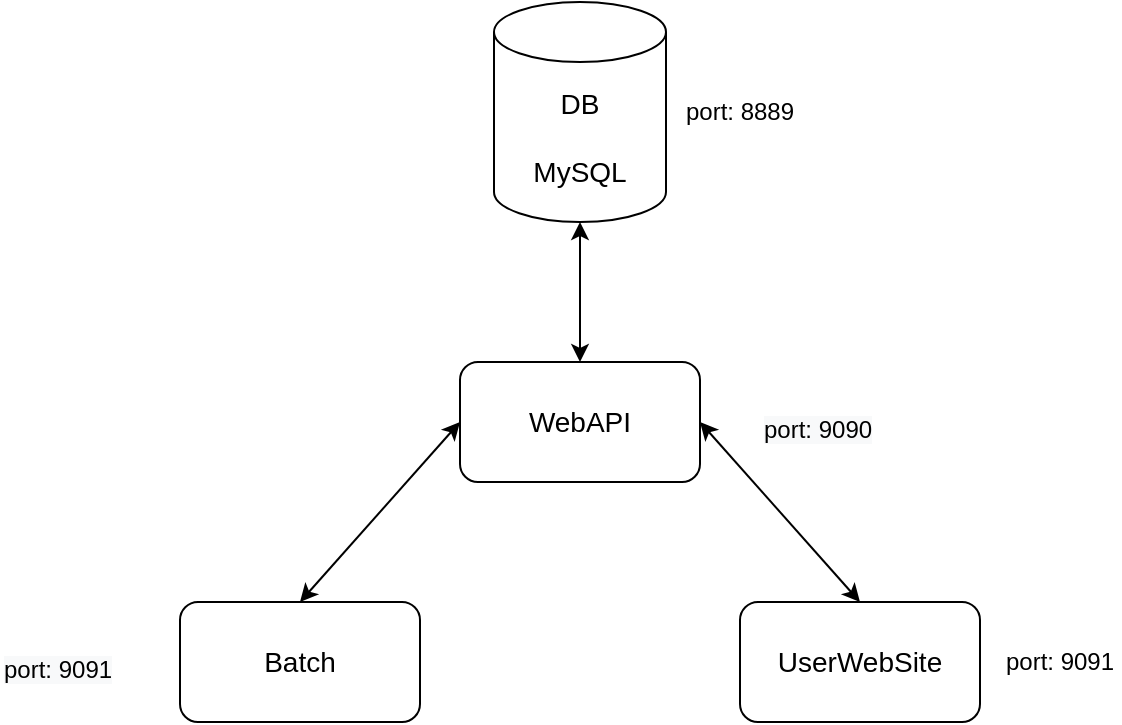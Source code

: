 <mxfile version="14.4.3" type="github">
  <diagram id="ZM58J5ZrCHMwyaLLrUNE" name="Page-1">
    <mxGraphModel dx="946" dy="1711" grid="1" gridSize="10" guides="1" tooltips="1" connect="1" arrows="1" fold="1" page="1" pageScale="1" pageWidth="827" pageHeight="1169" math="0" shadow="0">
      <root>
        <mxCell id="0" />
        <mxCell id="1" parent="0" />
        <mxCell id="R9c1_AhkBYrBUiAGKGv9-2" value="&lt;font style=&quot;font-size: 14px&quot;&gt;UserWebSite&lt;/font&gt;" style="rounded=1;whiteSpace=wrap;html=1;" vertex="1" parent="1">
          <mxGeometry x="520" y="120" width="120" height="60" as="geometry" />
        </mxCell>
        <mxCell id="R9c1_AhkBYrBUiAGKGv9-3" value="&lt;font style=&quot;font-size: 14px&quot;&gt;WebAPI&lt;/font&gt;" style="rounded=1;whiteSpace=wrap;html=1;" vertex="1" parent="1">
          <mxGeometry x="380" width="120" height="60" as="geometry" />
        </mxCell>
        <mxCell id="R9c1_AhkBYrBUiAGKGv9-4" value="&lt;font style=&quot;font-size: 14px&quot;&gt;Batch&lt;/font&gt;" style="rounded=1;whiteSpace=wrap;html=1;" vertex="1" parent="1">
          <mxGeometry x="240" y="120" width="120" height="60" as="geometry" />
        </mxCell>
        <mxCell id="R9c1_AhkBYrBUiAGKGv9-8" value="&lt;font style=&quot;font-size: 14px&quot;&gt;&lt;font style=&quot;font-size: 14px&quot;&gt;DB&lt;br&gt;&lt;/font&gt;&lt;br&gt;MySQL&lt;/font&gt;" style="shape=cylinder3;whiteSpace=wrap;html=1;boundedLbl=1;backgroundOutline=1;size=15;direction=east;" vertex="1" parent="1">
          <mxGeometry x="397" y="-180" width="86" height="110" as="geometry" />
        </mxCell>
        <mxCell id="R9c1_AhkBYrBUiAGKGv9-16" value="" style="endArrow=classic;html=1;strokeWidth=1;entryX=0.5;entryY=1;entryDx=0;entryDy=0;entryPerimeter=0;startArrow=classic;startFill=1;" edge="1" parent="1" source="R9c1_AhkBYrBUiAGKGv9-3" target="R9c1_AhkBYrBUiAGKGv9-8">
          <mxGeometry width="50" height="50" relative="1" as="geometry">
            <mxPoint x="410" y="130" as="sourcePoint" />
            <mxPoint x="460" y="80" as="targetPoint" />
          </mxGeometry>
        </mxCell>
        <mxCell id="R9c1_AhkBYrBUiAGKGv9-17" value="" style="endArrow=classic;html=1;strokeWidth=1;entryX=0.5;entryY=0;entryDx=0;entryDy=0;exitX=0;exitY=0.5;exitDx=0;exitDy=0;startArrow=classic;startFill=1;" edge="1" parent="1" source="R9c1_AhkBYrBUiAGKGv9-3" target="R9c1_AhkBYrBUiAGKGv9-4">
          <mxGeometry width="50" height="50" relative="1" as="geometry">
            <mxPoint x="410" y="130" as="sourcePoint" />
            <mxPoint x="460" y="80" as="targetPoint" />
          </mxGeometry>
        </mxCell>
        <mxCell id="R9c1_AhkBYrBUiAGKGv9-18" value="" style="endArrow=classic;startArrow=classic;html=1;strokeWidth=1;entryX=0.5;entryY=0;entryDx=0;entryDy=0;exitX=1;exitY=0.5;exitDx=0;exitDy=0;" edge="1" parent="1" source="R9c1_AhkBYrBUiAGKGv9-3" target="R9c1_AhkBYrBUiAGKGv9-2">
          <mxGeometry width="50" height="50" relative="1" as="geometry">
            <mxPoint x="410" y="130" as="sourcePoint" />
            <mxPoint x="460" y="80" as="targetPoint" />
          </mxGeometry>
        </mxCell>
        <mxCell id="R9c1_AhkBYrBUiAGKGv9-19" value="port: 8889" style="text;html=1;strokeColor=none;fillColor=none;align=center;verticalAlign=middle;whiteSpace=wrap;rounded=0;" vertex="1" parent="1">
          <mxGeometry x="490" y="-135" width="60" height="20" as="geometry" />
        </mxCell>
        <mxCell id="R9c1_AhkBYrBUiAGKGv9-20" value="port: 9091" style="text;html=1;strokeColor=none;fillColor=none;align=center;verticalAlign=middle;whiteSpace=wrap;rounded=0;" vertex="1" parent="1">
          <mxGeometry x="650" y="140" width="60" height="20" as="geometry" />
        </mxCell>
        <mxCell id="R9c1_AhkBYrBUiAGKGv9-21" value="&lt;span style=&quot;color: rgb(0 , 0 , 0) ; font-family: &amp;#34;helvetica&amp;#34; ; font-size: 12px ; font-style: normal ; font-weight: 400 ; letter-spacing: normal ; text-align: center ; text-indent: 0px ; text-transform: none ; word-spacing: 0px ; background-color: rgb(248 , 249 , 250) ; display: inline ; float: none&quot;&gt;port: 9090&lt;/span&gt;" style="text;whiteSpace=wrap;html=1;" vertex="1" parent="1">
          <mxGeometry x="530" y="20" width="80" height="30" as="geometry" />
        </mxCell>
        <mxCell id="R9c1_AhkBYrBUiAGKGv9-22" value="&lt;meta charset=&quot;utf-8&quot;&gt;&lt;span style=&quot;color: rgb(0, 0, 0); font-family: helvetica; font-size: 12px; font-style: normal; font-weight: 400; letter-spacing: normal; text-align: center; text-indent: 0px; text-transform: none; word-spacing: 0px; background-color: rgb(248, 249, 250); display: inline; float: none;&quot;&gt;port: 9091&lt;/span&gt;" style="text;whiteSpace=wrap;html=1;" vertex="1" parent="1">
          <mxGeometry x="150" y="140" width="80" height="30" as="geometry" />
        </mxCell>
      </root>
    </mxGraphModel>
  </diagram>
</mxfile>
